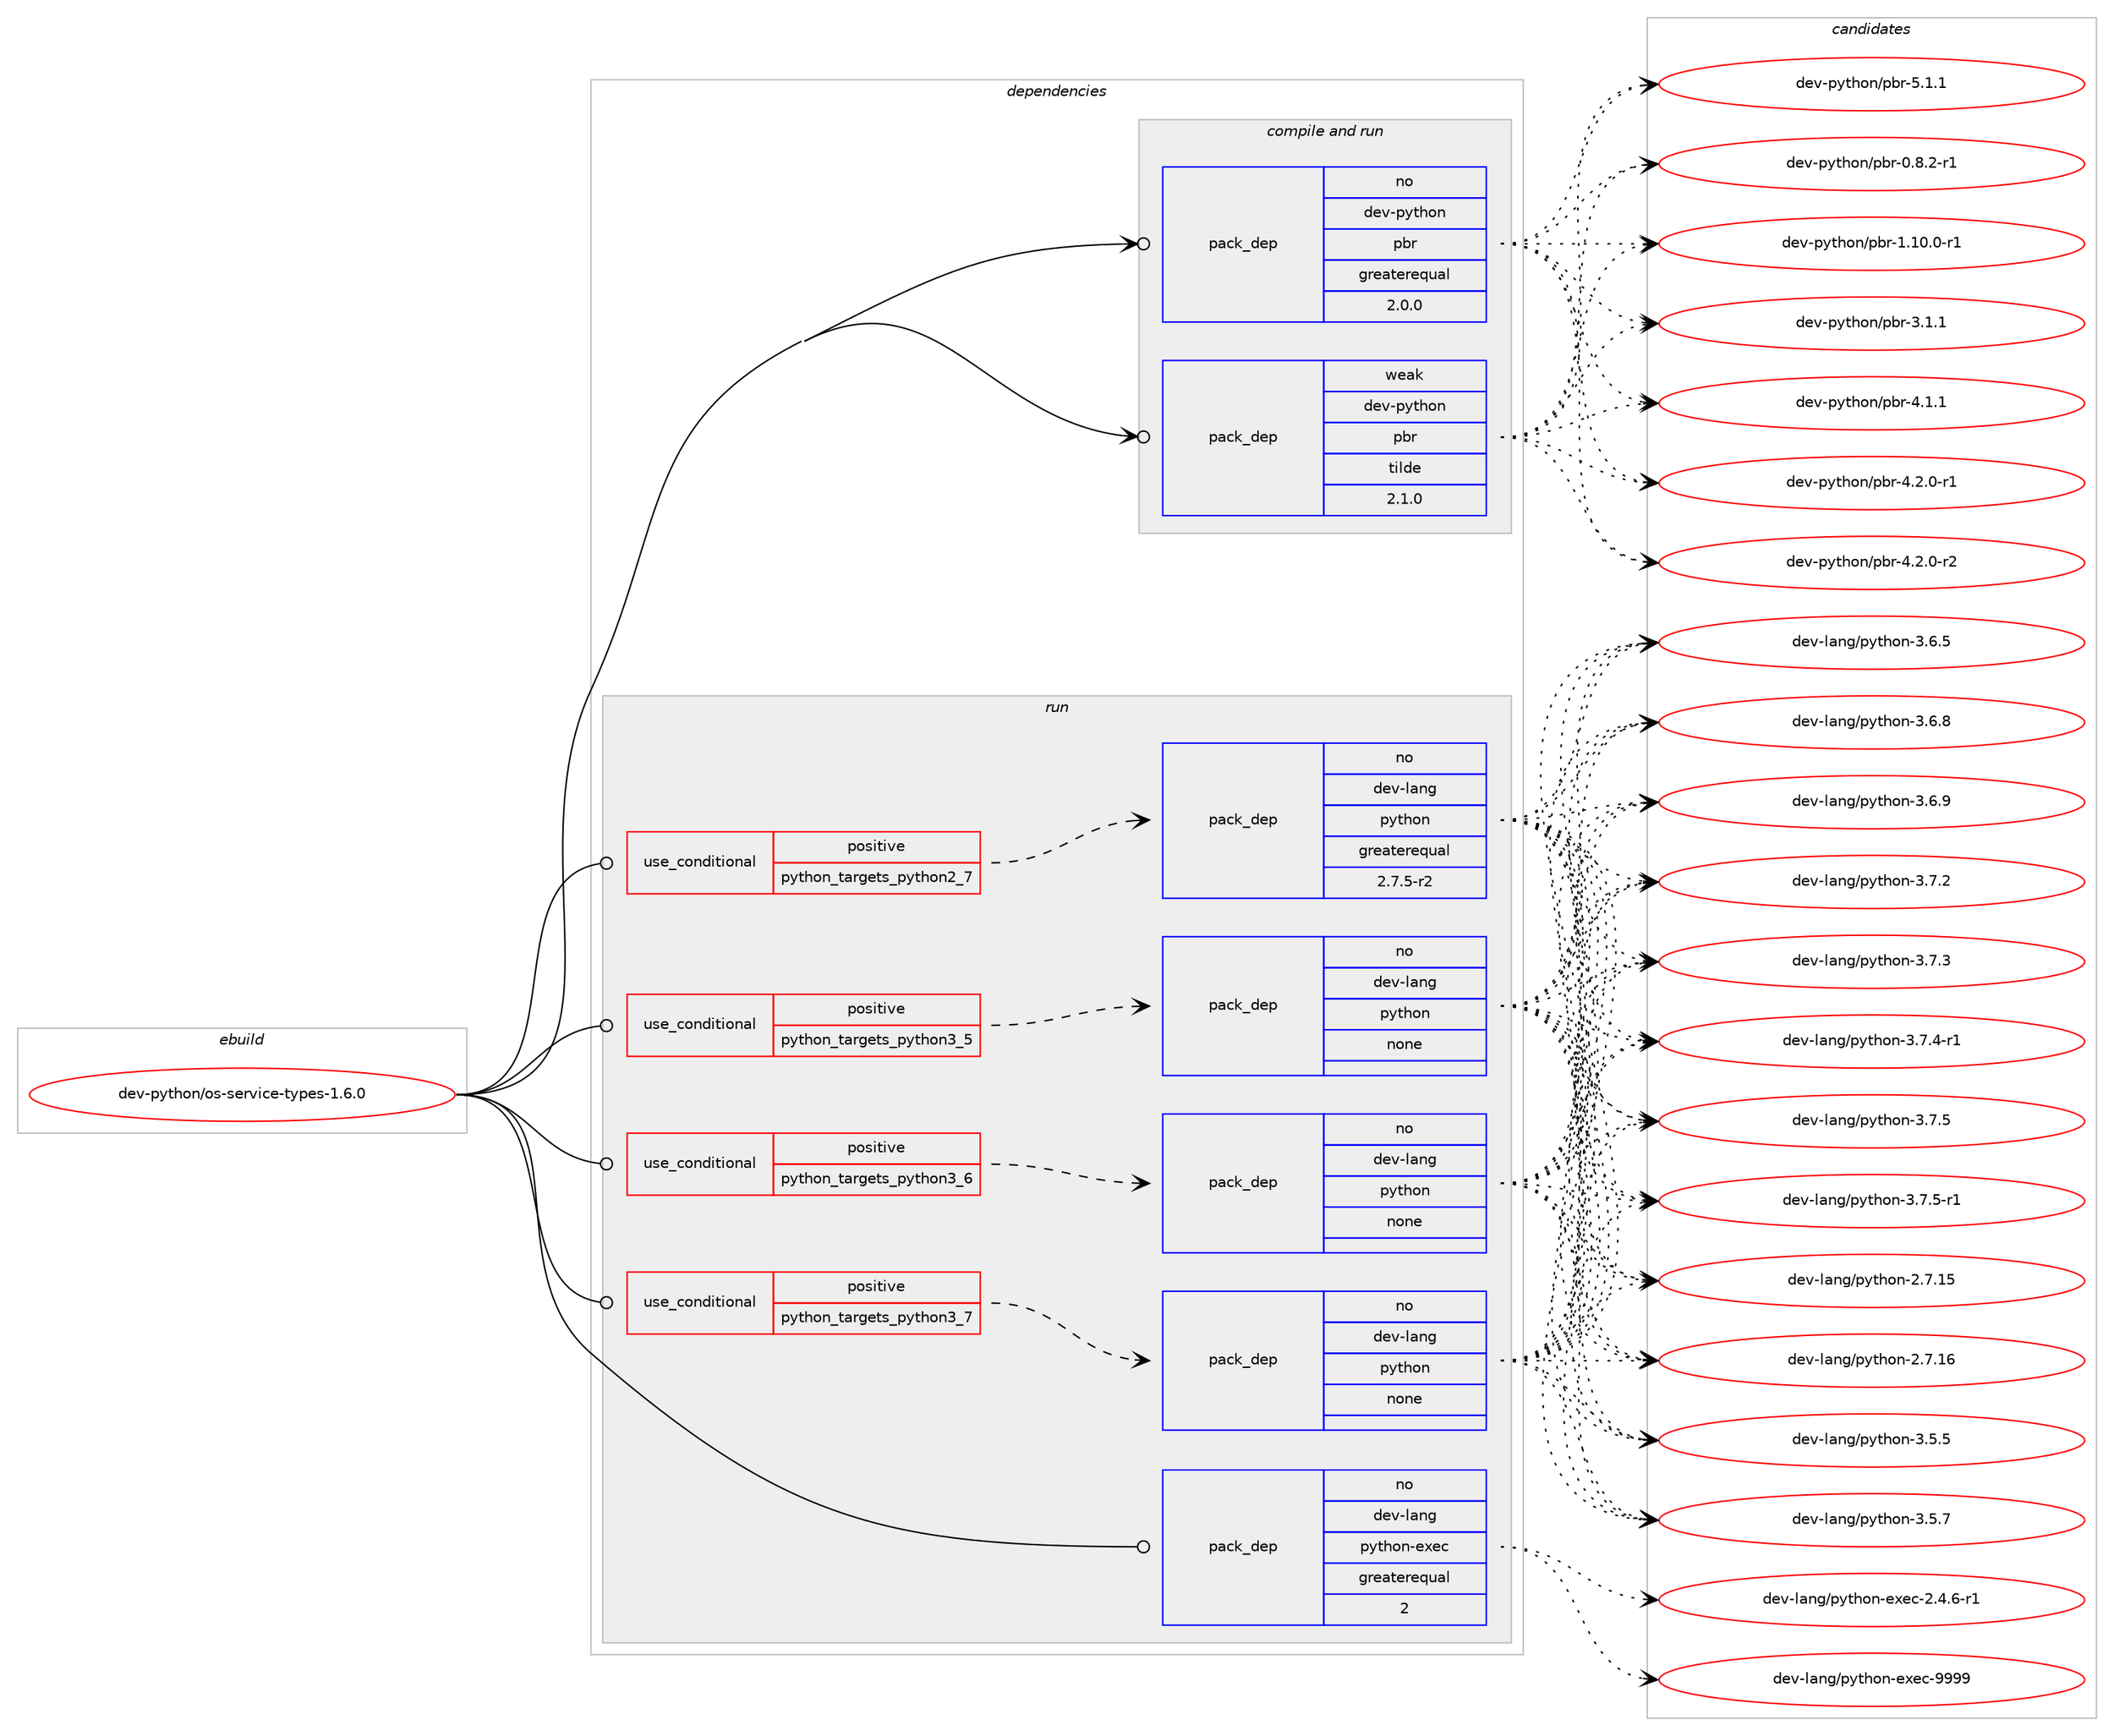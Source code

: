 digraph prolog {

# *************
# Graph options
# *************

newrank=true;
concentrate=true;
compound=true;
graph [rankdir=LR,fontname=Helvetica,fontsize=10,ranksep=1.5];#, ranksep=2.5, nodesep=0.2];
edge  [arrowhead=vee];
node  [fontname=Helvetica,fontsize=10];

# **********
# The ebuild
# **********

subgraph cluster_leftcol {
color=gray;
rank=same;
label=<<i>ebuild</i>>;
id [label="dev-python/os-service-types-1.6.0", color=red, width=4, href="../dev-python/os-service-types-1.6.0.svg"];
}

# ****************
# The dependencies
# ****************

subgraph cluster_midcol {
color=gray;
label=<<i>dependencies</i>>;
subgraph cluster_compile {
fillcolor="#eeeeee";
style=filled;
label=<<i>compile</i>>;
}
subgraph cluster_compileandrun {
fillcolor="#eeeeee";
style=filled;
label=<<i>compile and run</i>>;
subgraph pack462826 {
dependency618289 [label=<<TABLE BORDER="0" CELLBORDER="1" CELLSPACING="0" CELLPADDING="4" WIDTH="220"><TR><TD ROWSPAN="6" CELLPADDING="30">pack_dep</TD></TR><TR><TD WIDTH="110">no</TD></TR><TR><TD>dev-python</TD></TR><TR><TD>pbr</TD></TR><TR><TD>greaterequal</TD></TR><TR><TD>2.0.0</TD></TR></TABLE>>, shape=none, color=blue];
}
id:e -> dependency618289:w [weight=20,style="solid",arrowhead="odotvee"];
subgraph pack462827 {
dependency618290 [label=<<TABLE BORDER="0" CELLBORDER="1" CELLSPACING="0" CELLPADDING="4" WIDTH="220"><TR><TD ROWSPAN="6" CELLPADDING="30">pack_dep</TD></TR><TR><TD WIDTH="110">weak</TD></TR><TR><TD>dev-python</TD></TR><TR><TD>pbr</TD></TR><TR><TD>tilde</TD></TR><TR><TD>2.1.0</TD></TR></TABLE>>, shape=none, color=blue];
}
id:e -> dependency618290:w [weight=20,style="solid",arrowhead="odotvee"];
}
subgraph cluster_run {
fillcolor="#eeeeee";
style=filled;
label=<<i>run</i>>;
subgraph cond143655 {
dependency618291 [label=<<TABLE BORDER="0" CELLBORDER="1" CELLSPACING="0" CELLPADDING="4"><TR><TD ROWSPAN="3" CELLPADDING="10">use_conditional</TD></TR><TR><TD>positive</TD></TR><TR><TD>python_targets_python2_7</TD></TR></TABLE>>, shape=none, color=red];
subgraph pack462828 {
dependency618292 [label=<<TABLE BORDER="0" CELLBORDER="1" CELLSPACING="0" CELLPADDING="4" WIDTH="220"><TR><TD ROWSPAN="6" CELLPADDING="30">pack_dep</TD></TR><TR><TD WIDTH="110">no</TD></TR><TR><TD>dev-lang</TD></TR><TR><TD>python</TD></TR><TR><TD>greaterequal</TD></TR><TR><TD>2.7.5-r2</TD></TR></TABLE>>, shape=none, color=blue];
}
dependency618291:e -> dependency618292:w [weight=20,style="dashed",arrowhead="vee"];
}
id:e -> dependency618291:w [weight=20,style="solid",arrowhead="odot"];
subgraph cond143656 {
dependency618293 [label=<<TABLE BORDER="0" CELLBORDER="1" CELLSPACING="0" CELLPADDING="4"><TR><TD ROWSPAN="3" CELLPADDING="10">use_conditional</TD></TR><TR><TD>positive</TD></TR><TR><TD>python_targets_python3_5</TD></TR></TABLE>>, shape=none, color=red];
subgraph pack462829 {
dependency618294 [label=<<TABLE BORDER="0" CELLBORDER="1" CELLSPACING="0" CELLPADDING="4" WIDTH="220"><TR><TD ROWSPAN="6" CELLPADDING="30">pack_dep</TD></TR><TR><TD WIDTH="110">no</TD></TR><TR><TD>dev-lang</TD></TR><TR><TD>python</TD></TR><TR><TD>none</TD></TR><TR><TD></TD></TR></TABLE>>, shape=none, color=blue];
}
dependency618293:e -> dependency618294:w [weight=20,style="dashed",arrowhead="vee"];
}
id:e -> dependency618293:w [weight=20,style="solid",arrowhead="odot"];
subgraph cond143657 {
dependency618295 [label=<<TABLE BORDER="0" CELLBORDER="1" CELLSPACING="0" CELLPADDING="4"><TR><TD ROWSPAN="3" CELLPADDING="10">use_conditional</TD></TR><TR><TD>positive</TD></TR><TR><TD>python_targets_python3_6</TD></TR></TABLE>>, shape=none, color=red];
subgraph pack462830 {
dependency618296 [label=<<TABLE BORDER="0" CELLBORDER="1" CELLSPACING="0" CELLPADDING="4" WIDTH="220"><TR><TD ROWSPAN="6" CELLPADDING="30">pack_dep</TD></TR><TR><TD WIDTH="110">no</TD></TR><TR><TD>dev-lang</TD></TR><TR><TD>python</TD></TR><TR><TD>none</TD></TR><TR><TD></TD></TR></TABLE>>, shape=none, color=blue];
}
dependency618295:e -> dependency618296:w [weight=20,style="dashed",arrowhead="vee"];
}
id:e -> dependency618295:w [weight=20,style="solid",arrowhead="odot"];
subgraph cond143658 {
dependency618297 [label=<<TABLE BORDER="0" CELLBORDER="1" CELLSPACING="0" CELLPADDING="4"><TR><TD ROWSPAN="3" CELLPADDING="10">use_conditional</TD></TR><TR><TD>positive</TD></TR><TR><TD>python_targets_python3_7</TD></TR></TABLE>>, shape=none, color=red];
subgraph pack462831 {
dependency618298 [label=<<TABLE BORDER="0" CELLBORDER="1" CELLSPACING="0" CELLPADDING="4" WIDTH="220"><TR><TD ROWSPAN="6" CELLPADDING="30">pack_dep</TD></TR><TR><TD WIDTH="110">no</TD></TR><TR><TD>dev-lang</TD></TR><TR><TD>python</TD></TR><TR><TD>none</TD></TR><TR><TD></TD></TR></TABLE>>, shape=none, color=blue];
}
dependency618297:e -> dependency618298:w [weight=20,style="dashed",arrowhead="vee"];
}
id:e -> dependency618297:w [weight=20,style="solid",arrowhead="odot"];
subgraph pack462832 {
dependency618299 [label=<<TABLE BORDER="0" CELLBORDER="1" CELLSPACING="0" CELLPADDING="4" WIDTH="220"><TR><TD ROWSPAN="6" CELLPADDING="30">pack_dep</TD></TR><TR><TD WIDTH="110">no</TD></TR><TR><TD>dev-lang</TD></TR><TR><TD>python-exec</TD></TR><TR><TD>greaterequal</TD></TR><TR><TD>2</TD></TR></TABLE>>, shape=none, color=blue];
}
id:e -> dependency618299:w [weight=20,style="solid",arrowhead="odot"];
}
}

# **************
# The candidates
# **************

subgraph cluster_choices {
rank=same;
color=gray;
label=<<i>candidates</i>>;

subgraph choice462826 {
color=black;
nodesep=1;
choice1001011184511212111610411111047112981144548465646504511449 [label="dev-python/pbr-0.8.2-r1", color=red, width=4,href="../dev-python/pbr-0.8.2-r1.svg"];
choice100101118451121211161041111104711298114454946494846484511449 [label="dev-python/pbr-1.10.0-r1", color=red, width=4,href="../dev-python/pbr-1.10.0-r1.svg"];
choice100101118451121211161041111104711298114455146494649 [label="dev-python/pbr-3.1.1", color=red, width=4,href="../dev-python/pbr-3.1.1.svg"];
choice100101118451121211161041111104711298114455246494649 [label="dev-python/pbr-4.1.1", color=red, width=4,href="../dev-python/pbr-4.1.1.svg"];
choice1001011184511212111610411111047112981144552465046484511449 [label="dev-python/pbr-4.2.0-r1", color=red, width=4,href="../dev-python/pbr-4.2.0-r1.svg"];
choice1001011184511212111610411111047112981144552465046484511450 [label="dev-python/pbr-4.2.0-r2", color=red, width=4,href="../dev-python/pbr-4.2.0-r2.svg"];
choice100101118451121211161041111104711298114455346494649 [label="dev-python/pbr-5.1.1", color=red, width=4,href="../dev-python/pbr-5.1.1.svg"];
dependency618289:e -> choice1001011184511212111610411111047112981144548465646504511449:w [style=dotted,weight="100"];
dependency618289:e -> choice100101118451121211161041111104711298114454946494846484511449:w [style=dotted,weight="100"];
dependency618289:e -> choice100101118451121211161041111104711298114455146494649:w [style=dotted,weight="100"];
dependency618289:e -> choice100101118451121211161041111104711298114455246494649:w [style=dotted,weight="100"];
dependency618289:e -> choice1001011184511212111610411111047112981144552465046484511449:w [style=dotted,weight="100"];
dependency618289:e -> choice1001011184511212111610411111047112981144552465046484511450:w [style=dotted,weight="100"];
dependency618289:e -> choice100101118451121211161041111104711298114455346494649:w [style=dotted,weight="100"];
}
subgraph choice462827 {
color=black;
nodesep=1;
choice1001011184511212111610411111047112981144548465646504511449 [label="dev-python/pbr-0.8.2-r1", color=red, width=4,href="../dev-python/pbr-0.8.2-r1.svg"];
choice100101118451121211161041111104711298114454946494846484511449 [label="dev-python/pbr-1.10.0-r1", color=red, width=4,href="../dev-python/pbr-1.10.0-r1.svg"];
choice100101118451121211161041111104711298114455146494649 [label="dev-python/pbr-3.1.1", color=red, width=4,href="../dev-python/pbr-3.1.1.svg"];
choice100101118451121211161041111104711298114455246494649 [label="dev-python/pbr-4.1.1", color=red, width=4,href="../dev-python/pbr-4.1.1.svg"];
choice1001011184511212111610411111047112981144552465046484511449 [label="dev-python/pbr-4.2.0-r1", color=red, width=4,href="../dev-python/pbr-4.2.0-r1.svg"];
choice1001011184511212111610411111047112981144552465046484511450 [label="dev-python/pbr-4.2.0-r2", color=red, width=4,href="../dev-python/pbr-4.2.0-r2.svg"];
choice100101118451121211161041111104711298114455346494649 [label="dev-python/pbr-5.1.1", color=red, width=4,href="../dev-python/pbr-5.1.1.svg"];
dependency618290:e -> choice1001011184511212111610411111047112981144548465646504511449:w [style=dotted,weight="100"];
dependency618290:e -> choice100101118451121211161041111104711298114454946494846484511449:w [style=dotted,weight="100"];
dependency618290:e -> choice100101118451121211161041111104711298114455146494649:w [style=dotted,weight="100"];
dependency618290:e -> choice100101118451121211161041111104711298114455246494649:w [style=dotted,weight="100"];
dependency618290:e -> choice1001011184511212111610411111047112981144552465046484511449:w [style=dotted,weight="100"];
dependency618290:e -> choice1001011184511212111610411111047112981144552465046484511450:w [style=dotted,weight="100"];
dependency618290:e -> choice100101118451121211161041111104711298114455346494649:w [style=dotted,weight="100"];
}
subgraph choice462828 {
color=black;
nodesep=1;
choice10010111845108971101034711212111610411111045504655464953 [label="dev-lang/python-2.7.15", color=red, width=4,href="../dev-lang/python-2.7.15.svg"];
choice10010111845108971101034711212111610411111045504655464954 [label="dev-lang/python-2.7.16", color=red, width=4,href="../dev-lang/python-2.7.16.svg"];
choice100101118451089711010347112121116104111110455146534653 [label="dev-lang/python-3.5.5", color=red, width=4,href="../dev-lang/python-3.5.5.svg"];
choice100101118451089711010347112121116104111110455146534655 [label="dev-lang/python-3.5.7", color=red, width=4,href="../dev-lang/python-3.5.7.svg"];
choice100101118451089711010347112121116104111110455146544653 [label="dev-lang/python-3.6.5", color=red, width=4,href="../dev-lang/python-3.6.5.svg"];
choice100101118451089711010347112121116104111110455146544656 [label="dev-lang/python-3.6.8", color=red, width=4,href="../dev-lang/python-3.6.8.svg"];
choice100101118451089711010347112121116104111110455146544657 [label="dev-lang/python-3.6.9", color=red, width=4,href="../dev-lang/python-3.6.9.svg"];
choice100101118451089711010347112121116104111110455146554650 [label="dev-lang/python-3.7.2", color=red, width=4,href="../dev-lang/python-3.7.2.svg"];
choice100101118451089711010347112121116104111110455146554651 [label="dev-lang/python-3.7.3", color=red, width=4,href="../dev-lang/python-3.7.3.svg"];
choice1001011184510897110103471121211161041111104551465546524511449 [label="dev-lang/python-3.7.4-r1", color=red, width=4,href="../dev-lang/python-3.7.4-r1.svg"];
choice100101118451089711010347112121116104111110455146554653 [label="dev-lang/python-3.7.5", color=red, width=4,href="../dev-lang/python-3.7.5.svg"];
choice1001011184510897110103471121211161041111104551465546534511449 [label="dev-lang/python-3.7.5-r1", color=red, width=4,href="../dev-lang/python-3.7.5-r1.svg"];
dependency618292:e -> choice10010111845108971101034711212111610411111045504655464953:w [style=dotted,weight="100"];
dependency618292:e -> choice10010111845108971101034711212111610411111045504655464954:w [style=dotted,weight="100"];
dependency618292:e -> choice100101118451089711010347112121116104111110455146534653:w [style=dotted,weight="100"];
dependency618292:e -> choice100101118451089711010347112121116104111110455146534655:w [style=dotted,weight="100"];
dependency618292:e -> choice100101118451089711010347112121116104111110455146544653:w [style=dotted,weight="100"];
dependency618292:e -> choice100101118451089711010347112121116104111110455146544656:w [style=dotted,weight="100"];
dependency618292:e -> choice100101118451089711010347112121116104111110455146544657:w [style=dotted,weight="100"];
dependency618292:e -> choice100101118451089711010347112121116104111110455146554650:w [style=dotted,weight="100"];
dependency618292:e -> choice100101118451089711010347112121116104111110455146554651:w [style=dotted,weight="100"];
dependency618292:e -> choice1001011184510897110103471121211161041111104551465546524511449:w [style=dotted,weight="100"];
dependency618292:e -> choice100101118451089711010347112121116104111110455146554653:w [style=dotted,weight="100"];
dependency618292:e -> choice1001011184510897110103471121211161041111104551465546534511449:w [style=dotted,weight="100"];
}
subgraph choice462829 {
color=black;
nodesep=1;
choice10010111845108971101034711212111610411111045504655464953 [label="dev-lang/python-2.7.15", color=red, width=4,href="../dev-lang/python-2.7.15.svg"];
choice10010111845108971101034711212111610411111045504655464954 [label="dev-lang/python-2.7.16", color=red, width=4,href="../dev-lang/python-2.7.16.svg"];
choice100101118451089711010347112121116104111110455146534653 [label="dev-lang/python-3.5.5", color=red, width=4,href="../dev-lang/python-3.5.5.svg"];
choice100101118451089711010347112121116104111110455146534655 [label="dev-lang/python-3.5.7", color=red, width=4,href="../dev-lang/python-3.5.7.svg"];
choice100101118451089711010347112121116104111110455146544653 [label="dev-lang/python-3.6.5", color=red, width=4,href="../dev-lang/python-3.6.5.svg"];
choice100101118451089711010347112121116104111110455146544656 [label="dev-lang/python-3.6.8", color=red, width=4,href="../dev-lang/python-3.6.8.svg"];
choice100101118451089711010347112121116104111110455146544657 [label="dev-lang/python-3.6.9", color=red, width=4,href="../dev-lang/python-3.6.9.svg"];
choice100101118451089711010347112121116104111110455146554650 [label="dev-lang/python-3.7.2", color=red, width=4,href="../dev-lang/python-3.7.2.svg"];
choice100101118451089711010347112121116104111110455146554651 [label="dev-lang/python-3.7.3", color=red, width=4,href="../dev-lang/python-3.7.3.svg"];
choice1001011184510897110103471121211161041111104551465546524511449 [label="dev-lang/python-3.7.4-r1", color=red, width=4,href="../dev-lang/python-3.7.4-r1.svg"];
choice100101118451089711010347112121116104111110455146554653 [label="dev-lang/python-3.7.5", color=red, width=4,href="../dev-lang/python-3.7.5.svg"];
choice1001011184510897110103471121211161041111104551465546534511449 [label="dev-lang/python-3.7.5-r1", color=red, width=4,href="../dev-lang/python-3.7.5-r1.svg"];
dependency618294:e -> choice10010111845108971101034711212111610411111045504655464953:w [style=dotted,weight="100"];
dependency618294:e -> choice10010111845108971101034711212111610411111045504655464954:w [style=dotted,weight="100"];
dependency618294:e -> choice100101118451089711010347112121116104111110455146534653:w [style=dotted,weight="100"];
dependency618294:e -> choice100101118451089711010347112121116104111110455146534655:w [style=dotted,weight="100"];
dependency618294:e -> choice100101118451089711010347112121116104111110455146544653:w [style=dotted,weight="100"];
dependency618294:e -> choice100101118451089711010347112121116104111110455146544656:w [style=dotted,weight="100"];
dependency618294:e -> choice100101118451089711010347112121116104111110455146544657:w [style=dotted,weight="100"];
dependency618294:e -> choice100101118451089711010347112121116104111110455146554650:w [style=dotted,weight="100"];
dependency618294:e -> choice100101118451089711010347112121116104111110455146554651:w [style=dotted,weight="100"];
dependency618294:e -> choice1001011184510897110103471121211161041111104551465546524511449:w [style=dotted,weight="100"];
dependency618294:e -> choice100101118451089711010347112121116104111110455146554653:w [style=dotted,weight="100"];
dependency618294:e -> choice1001011184510897110103471121211161041111104551465546534511449:w [style=dotted,weight="100"];
}
subgraph choice462830 {
color=black;
nodesep=1;
choice10010111845108971101034711212111610411111045504655464953 [label="dev-lang/python-2.7.15", color=red, width=4,href="../dev-lang/python-2.7.15.svg"];
choice10010111845108971101034711212111610411111045504655464954 [label="dev-lang/python-2.7.16", color=red, width=4,href="../dev-lang/python-2.7.16.svg"];
choice100101118451089711010347112121116104111110455146534653 [label="dev-lang/python-3.5.5", color=red, width=4,href="../dev-lang/python-3.5.5.svg"];
choice100101118451089711010347112121116104111110455146534655 [label="dev-lang/python-3.5.7", color=red, width=4,href="../dev-lang/python-3.5.7.svg"];
choice100101118451089711010347112121116104111110455146544653 [label="dev-lang/python-3.6.5", color=red, width=4,href="../dev-lang/python-3.6.5.svg"];
choice100101118451089711010347112121116104111110455146544656 [label="dev-lang/python-3.6.8", color=red, width=4,href="../dev-lang/python-3.6.8.svg"];
choice100101118451089711010347112121116104111110455146544657 [label="dev-lang/python-3.6.9", color=red, width=4,href="../dev-lang/python-3.6.9.svg"];
choice100101118451089711010347112121116104111110455146554650 [label="dev-lang/python-3.7.2", color=red, width=4,href="../dev-lang/python-3.7.2.svg"];
choice100101118451089711010347112121116104111110455146554651 [label="dev-lang/python-3.7.3", color=red, width=4,href="../dev-lang/python-3.7.3.svg"];
choice1001011184510897110103471121211161041111104551465546524511449 [label="dev-lang/python-3.7.4-r1", color=red, width=4,href="../dev-lang/python-3.7.4-r1.svg"];
choice100101118451089711010347112121116104111110455146554653 [label="dev-lang/python-3.7.5", color=red, width=4,href="../dev-lang/python-3.7.5.svg"];
choice1001011184510897110103471121211161041111104551465546534511449 [label="dev-lang/python-3.7.5-r1", color=red, width=4,href="../dev-lang/python-3.7.5-r1.svg"];
dependency618296:e -> choice10010111845108971101034711212111610411111045504655464953:w [style=dotted,weight="100"];
dependency618296:e -> choice10010111845108971101034711212111610411111045504655464954:w [style=dotted,weight="100"];
dependency618296:e -> choice100101118451089711010347112121116104111110455146534653:w [style=dotted,weight="100"];
dependency618296:e -> choice100101118451089711010347112121116104111110455146534655:w [style=dotted,weight="100"];
dependency618296:e -> choice100101118451089711010347112121116104111110455146544653:w [style=dotted,weight="100"];
dependency618296:e -> choice100101118451089711010347112121116104111110455146544656:w [style=dotted,weight="100"];
dependency618296:e -> choice100101118451089711010347112121116104111110455146544657:w [style=dotted,weight="100"];
dependency618296:e -> choice100101118451089711010347112121116104111110455146554650:w [style=dotted,weight="100"];
dependency618296:e -> choice100101118451089711010347112121116104111110455146554651:w [style=dotted,weight="100"];
dependency618296:e -> choice1001011184510897110103471121211161041111104551465546524511449:w [style=dotted,weight="100"];
dependency618296:e -> choice100101118451089711010347112121116104111110455146554653:w [style=dotted,weight="100"];
dependency618296:e -> choice1001011184510897110103471121211161041111104551465546534511449:w [style=dotted,weight="100"];
}
subgraph choice462831 {
color=black;
nodesep=1;
choice10010111845108971101034711212111610411111045504655464953 [label="dev-lang/python-2.7.15", color=red, width=4,href="../dev-lang/python-2.7.15.svg"];
choice10010111845108971101034711212111610411111045504655464954 [label="dev-lang/python-2.7.16", color=red, width=4,href="../dev-lang/python-2.7.16.svg"];
choice100101118451089711010347112121116104111110455146534653 [label="dev-lang/python-3.5.5", color=red, width=4,href="../dev-lang/python-3.5.5.svg"];
choice100101118451089711010347112121116104111110455146534655 [label="dev-lang/python-3.5.7", color=red, width=4,href="../dev-lang/python-3.5.7.svg"];
choice100101118451089711010347112121116104111110455146544653 [label="dev-lang/python-3.6.5", color=red, width=4,href="../dev-lang/python-3.6.5.svg"];
choice100101118451089711010347112121116104111110455146544656 [label="dev-lang/python-3.6.8", color=red, width=4,href="../dev-lang/python-3.6.8.svg"];
choice100101118451089711010347112121116104111110455146544657 [label="dev-lang/python-3.6.9", color=red, width=4,href="../dev-lang/python-3.6.9.svg"];
choice100101118451089711010347112121116104111110455146554650 [label="dev-lang/python-3.7.2", color=red, width=4,href="../dev-lang/python-3.7.2.svg"];
choice100101118451089711010347112121116104111110455146554651 [label="dev-lang/python-3.7.3", color=red, width=4,href="../dev-lang/python-3.7.3.svg"];
choice1001011184510897110103471121211161041111104551465546524511449 [label="dev-lang/python-3.7.4-r1", color=red, width=4,href="../dev-lang/python-3.7.4-r1.svg"];
choice100101118451089711010347112121116104111110455146554653 [label="dev-lang/python-3.7.5", color=red, width=4,href="../dev-lang/python-3.7.5.svg"];
choice1001011184510897110103471121211161041111104551465546534511449 [label="dev-lang/python-3.7.5-r1", color=red, width=4,href="../dev-lang/python-3.7.5-r1.svg"];
dependency618298:e -> choice10010111845108971101034711212111610411111045504655464953:w [style=dotted,weight="100"];
dependency618298:e -> choice10010111845108971101034711212111610411111045504655464954:w [style=dotted,weight="100"];
dependency618298:e -> choice100101118451089711010347112121116104111110455146534653:w [style=dotted,weight="100"];
dependency618298:e -> choice100101118451089711010347112121116104111110455146534655:w [style=dotted,weight="100"];
dependency618298:e -> choice100101118451089711010347112121116104111110455146544653:w [style=dotted,weight="100"];
dependency618298:e -> choice100101118451089711010347112121116104111110455146544656:w [style=dotted,weight="100"];
dependency618298:e -> choice100101118451089711010347112121116104111110455146544657:w [style=dotted,weight="100"];
dependency618298:e -> choice100101118451089711010347112121116104111110455146554650:w [style=dotted,weight="100"];
dependency618298:e -> choice100101118451089711010347112121116104111110455146554651:w [style=dotted,weight="100"];
dependency618298:e -> choice1001011184510897110103471121211161041111104551465546524511449:w [style=dotted,weight="100"];
dependency618298:e -> choice100101118451089711010347112121116104111110455146554653:w [style=dotted,weight="100"];
dependency618298:e -> choice1001011184510897110103471121211161041111104551465546534511449:w [style=dotted,weight="100"];
}
subgraph choice462832 {
color=black;
nodesep=1;
choice10010111845108971101034711212111610411111045101120101994550465246544511449 [label="dev-lang/python-exec-2.4.6-r1", color=red, width=4,href="../dev-lang/python-exec-2.4.6-r1.svg"];
choice10010111845108971101034711212111610411111045101120101994557575757 [label="dev-lang/python-exec-9999", color=red, width=4,href="../dev-lang/python-exec-9999.svg"];
dependency618299:e -> choice10010111845108971101034711212111610411111045101120101994550465246544511449:w [style=dotted,weight="100"];
dependency618299:e -> choice10010111845108971101034711212111610411111045101120101994557575757:w [style=dotted,weight="100"];
}
}

}
